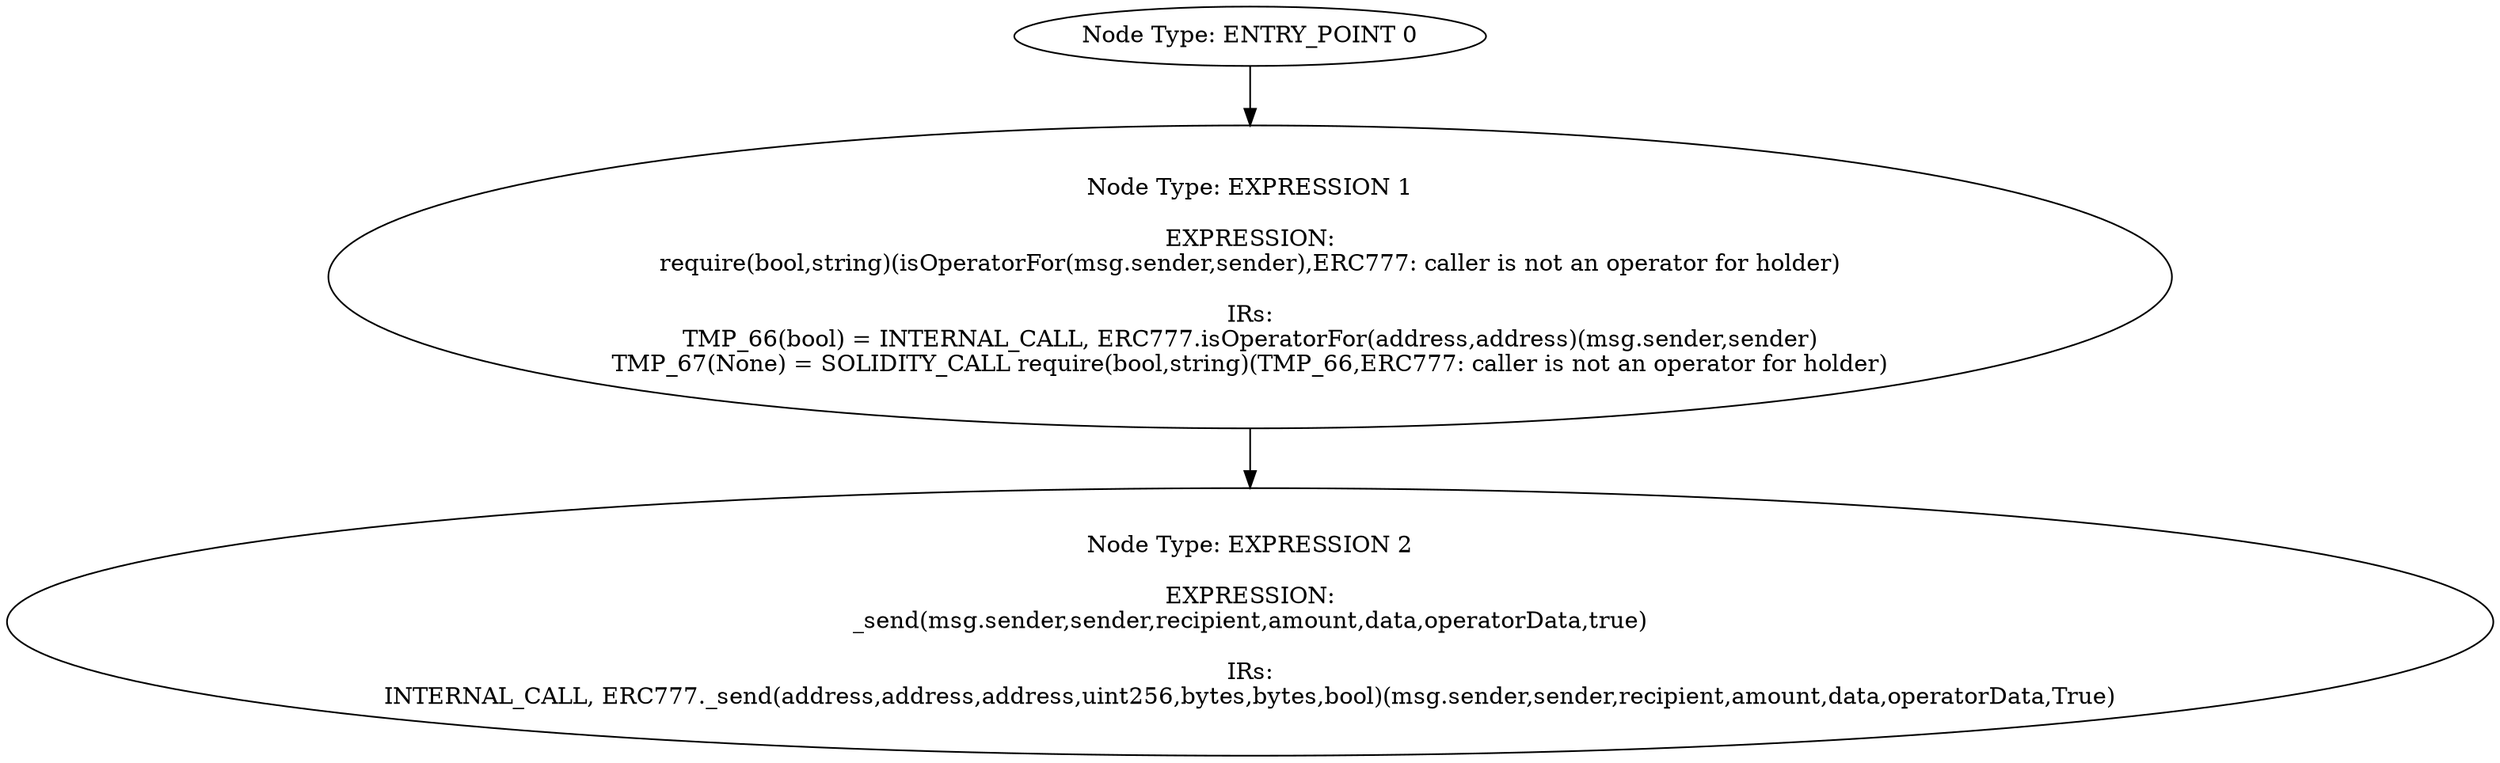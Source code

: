 digraph{
0[label="Node Type: ENTRY_POINT 0
"];
0->1;
1[label="Node Type: EXPRESSION 1

EXPRESSION:
require(bool,string)(isOperatorFor(msg.sender,sender),ERC777: caller is not an operator for holder)

IRs:
TMP_66(bool) = INTERNAL_CALL, ERC777.isOperatorFor(address,address)(msg.sender,sender)
TMP_67(None) = SOLIDITY_CALL require(bool,string)(TMP_66,ERC777: caller is not an operator for holder)"];
1->2;
2[label="Node Type: EXPRESSION 2

EXPRESSION:
_send(msg.sender,sender,recipient,amount,data,operatorData,true)

IRs:
INTERNAL_CALL, ERC777._send(address,address,address,uint256,bytes,bytes,bool)(msg.sender,sender,recipient,amount,data,operatorData,True)"];
}
